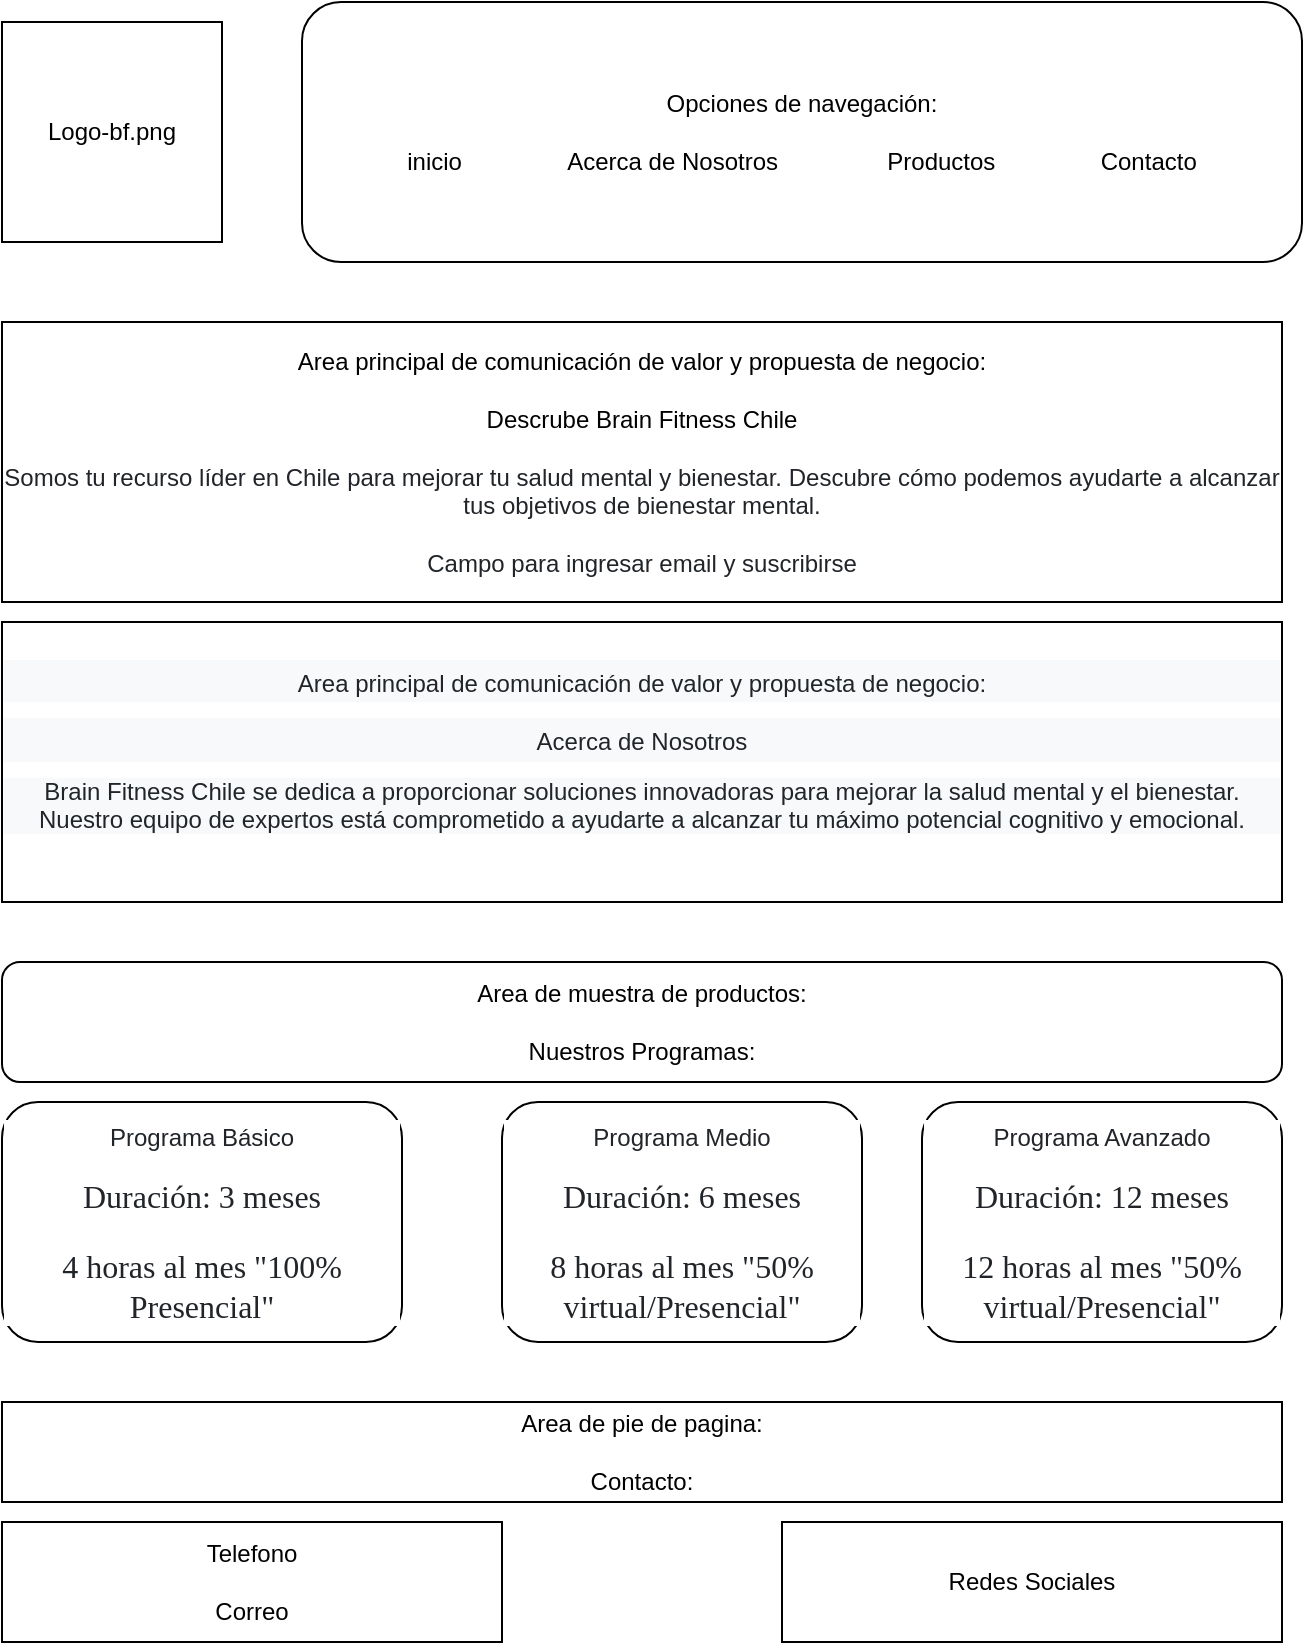<mxfile version="24.5.2" type="github">
  <diagram name="Página-1" id="jn-ORNVtszZKULnNqTWj">
    <mxGraphModel dx="880" dy="460" grid="1" gridSize="10" guides="1" tooltips="1" connect="1" arrows="1" fold="1" page="1" pageScale="1" pageWidth="827" pageHeight="1169" math="0" shadow="0">
      <root>
        <mxCell id="0" />
        <mxCell id="1" parent="0" />
        <mxCell id="xEo-t-RTd0jmAk8r5aBL-1" value="Logo-bf.png" style="whiteSpace=wrap;html=1;aspect=fixed;" parent="1" vertex="1">
          <mxGeometry x="70" y="40" width="110" height="110" as="geometry" />
        </mxCell>
        <mxCell id="L058bTAQJhaoWFD-E5Ay-2" value="Opciones de navegación:&lt;div&gt;&lt;br&gt;&lt;div&gt;inicio&lt;span style=&quot;white-space: pre;&quot;&gt;&#x9;&lt;/span&gt;&lt;span style=&quot;white-space: pre;&quot;&gt;&#x9;&lt;/span&gt;&lt;span style=&quot;background-color: initial;&quot;&gt;Acerca de Nosotros&lt;span style=&quot;white-space: pre;&quot;&gt;&#x9;&lt;/span&gt;&lt;span style=&quot;white-space: pre;&quot;&gt;&#x9;&lt;/span&gt;&lt;/span&gt;&lt;span style=&quot;background-color: initial;&quot;&gt;Productos&lt;span style=&quot;white-space: pre;&quot;&gt;&#x9;&lt;/span&gt;&lt;span style=&quot;white-space: pre;&quot;&gt;&#x9;&lt;/span&gt;&lt;/span&gt;&lt;span style=&quot;background-color: initial;&quot;&gt;Contacto&lt;/span&gt;&lt;/div&gt;&lt;/div&gt;" style="rounded=1;whiteSpace=wrap;html=1;" vertex="1" parent="1">
          <mxGeometry x="220" y="30" width="500" height="130" as="geometry" />
        </mxCell>
        <mxCell id="L058bTAQJhaoWFD-E5Ay-3" style="edgeStyle=orthogonalEdgeStyle;rounded=0;orthogonalLoop=1;jettySize=auto;html=1;exitX=0.5;exitY=1;exitDx=0;exitDy=0;" edge="1" parent="1" source="L058bTAQJhaoWFD-E5Ay-2" target="L058bTAQJhaoWFD-E5Ay-2">
          <mxGeometry relative="1" as="geometry" />
        </mxCell>
        <mxCell id="L058bTAQJhaoWFD-E5Ay-4" value="Area principal de comunicación de valor y propuesta de negocio:&lt;div&gt;&lt;br&gt;&lt;/div&gt;&lt;div&gt;Descrube Brain Fitness Chile&lt;/div&gt;&lt;div&gt;&lt;br&gt;&lt;/div&gt;&lt;div&gt;&lt;span style=&quot;color: rgb(33, 37, 41); background-color: rgb(255, 255, 255);&quot;&gt;&lt;font style=&quot;font-size: 12px;&quot; face=&quot;Helvetica&quot;&gt;Somos tu recurso líder en Chile para mejorar tu salud mental y bienestar. Descubre cómo podemos ayudarte a alcanzar tus objetivos de bienestar mental.&lt;/font&gt;&lt;/span&gt;&lt;br&gt;&lt;/div&gt;&lt;div&gt;&lt;span style=&quot;color: rgb(33, 37, 41); background-color: rgb(255, 255, 255);&quot;&gt;&lt;font style=&quot;font-size: 12px;&quot; face=&quot;Helvetica&quot;&gt;&lt;br&gt;&lt;/font&gt;&lt;/span&gt;&lt;/div&gt;&lt;div&gt;&lt;span style=&quot;color: rgb(33, 37, 41); background-color: rgb(255, 255, 255);&quot;&gt;&lt;font style=&quot;font-size: 12px;&quot; face=&quot;Helvetica&quot;&gt;Campo para ingresar email y suscribirse&lt;/font&gt;&lt;/span&gt;&lt;/div&gt;" style="rounded=0;whiteSpace=wrap;html=1;" vertex="1" parent="1">
          <mxGeometry x="70" y="190" width="640" height="140" as="geometry" />
        </mxCell>
        <mxCell id="L058bTAQJhaoWFD-E5Ay-5" value="&lt;h2 style=&quot;box-sizing: border-box; margin-top: 0px; margin-bottom: 0.5rem; font-weight: 500; line-height: 1.2; color: rgb(33, 37, 41); background-color: rgb(248, 249, 250);&quot; class=&quot;text-center&quot;&gt;&lt;font style=&quot;font-size: 12px;&quot;&gt;Area principal de comunicación de valor y propuesta de negocio:&lt;/font&gt;&lt;/h2&gt;&lt;h2 style=&quot;box-sizing: border-box; margin-top: 0px; margin-bottom: 0.5rem; font-weight: 500; line-height: 1.2; color: rgb(33, 37, 41); background-color: rgb(248, 249, 250);&quot; class=&quot;text-center&quot;&gt;&lt;font style=&quot;font-size: 12px;&quot;&gt;Acerca de Nosotros&lt;/font&gt;&lt;/h2&gt;&lt;p style=&quot;box-sizing: border-box; margin-top: 0px; margin-bottom: 1rem; color: rgb(33, 37, 41); background-color: rgb(248, 249, 250);&quot;&gt;&lt;font style=&quot;font-size: 12px;&quot;&gt;Brain Fitness Chile se dedica a proporcionar soluciones innovadoras para mejorar la salud mental y el bienestar. Nuestro equipo de expertos está comprometido a ayudarte a alcanzar tu máximo potencial cognitivo y emocional.&lt;/font&gt;&lt;/p&gt;" style="rounded=0;whiteSpace=wrap;html=1;align=center;" vertex="1" parent="1">
          <mxGeometry x="70" y="340" width="640" height="140" as="geometry" />
        </mxCell>
        <mxCell id="L058bTAQJhaoWFD-E5Ay-7" value="&lt;h3 style=&quot;box-sizing: border-box; margin-top: 0px; margin-bottom: 0.75rem; font-weight: 500; line-height: 1.2; color: rgb(33, 37, 41); background-color: rgb(255, 255, 255);&quot; class=&quot;card-title&quot;&gt;&lt;font face=&quot;Helvetica&quot; style=&quot;font-size: 12px;&quot;&gt;Programa Básico&lt;/font&gt;&lt;/h3&gt;&lt;p style=&quot;box-sizing: border-box; margin-top: 0px; margin-bottom: 1rem; color: rgb(33, 37, 41); background-color: rgb(255, 255, 255);&quot; class=&quot;card-text&quot;&gt;&lt;font face=&quot;E2wlKxi7Jj3HcnsVgRH9&quot; size=&quot;3&quot;&gt;Duración: 3 meses&lt;/font&gt;&lt;/p&gt;&lt;p style=&quot;box-sizing: border-box; margin-top: 0px; margin-bottom: 0px; color: rgb(33, 37, 41); background-color: rgb(255, 255, 255);&quot; class=&quot;card-text&quot;&gt;&lt;font face=&quot;E2wlKxi7Jj3HcnsVgRH9&quot; style=&quot;&quot; size=&quot;3&quot;&gt;4 horas al mes &quot;100% Presencial&quot;&lt;/font&gt;&lt;/p&gt;" style="rounded=1;whiteSpace=wrap;html=1;align=center;" vertex="1" parent="1">
          <mxGeometry x="70" y="580" width="200" height="120" as="geometry" />
        </mxCell>
        <mxCell id="L058bTAQJhaoWFD-E5Ay-8" value="&lt;h3 style=&quot;box-sizing: border-box; margin-top: 0px; margin-bottom: 0.75rem; font-weight: 500; line-height: 1.2; color: rgb(33, 37, 41); background-color: rgb(255, 255, 255);&quot; class=&quot;card-title&quot;&gt;&lt;font face=&quot;Helvetica&quot; style=&quot;font-size: 12px;&quot;&gt;Programa Medio&lt;/font&gt;&lt;/h3&gt;&lt;p style=&quot;box-sizing: border-box; margin-top: 0px; margin-bottom: 1rem; color: rgb(33, 37, 41); background-color: rgb(255, 255, 255);&quot; class=&quot;card-text&quot;&gt;&lt;font face=&quot;TS-EVK9Qb8AqfSO1WjKE&quot; size=&quot;3&quot;&gt;Duración: 6 meses&lt;/font&gt;&lt;/p&gt;&lt;p style=&quot;box-sizing: border-box; margin-top: 0px; margin-bottom: 0px; color: rgb(33, 37, 41); background-color: rgb(255, 255, 255);&quot; class=&quot;card-text&quot;&gt;&lt;font face=&quot;TS-EVK9Qb8AqfSO1WjKE&quot; style=&quot;&quot; size=&quot;3&quot;&gt;8 horas al mes &quot;50% virtual/Presencial&quot;&lt;/font&gt;&lt;/p&gt;" style="rounded=1;whiteSpace=wrap;html=1;align=center;" vertex="1" parent="1">
          <mxGeometry x="320" y="580" width="180" height="120" as="geometry" />
        </mxCell>
        <mxCell id="L058bTAQJhaoWFD-E5Ay-9" value="&lt;h3 style=&quot;box-sizing: border-box; margin-top: 0px; margin-bottom: 0.75rem; font-weight: 500; line-height: 1.2; color: rgb(33, 37, 41); background-color: rgb(255, 255, 255);&quot; class=&quot;card-title&quot;&gt;&lt;font style=&quot;font-size: 12px;&quot; face=&quot;Helvetica&quot;&gt;Programa Avanzado&lt;/font&gt;&lt;/h3&gt;&lt;p style=&quot;box-sizing: border-box; margin-top: 0px; margin-bottom: 1rem; color: rgb(33, 37, 41); background-color: rgb(255, 255, 255);&quot; class=&quot;card-text&quot;&gt;&lt;font size=&quot;3&quot; face=&quot;x3Ze08XFA25U2AFc7jCl&quot;&gt;Duración: 12 meses&lt;/font&gt;&lt;/p&gt;&lt;p style=&quot;box-sizing: border-box; margin-top: 0px; margin-bottom: 0px; color: rgb(33, 37, 41); background-color: rgb(255, 255, 255);&quot; class=&quot;card-text&quot;&gt;&lt;font size=&quot;3&quot; style=&quot;&quot; face=&quot;x3Ze08XFA25U2AFc7jCl&quot;&gt;12 horas al mes &quot;50% virtual/Presencial&quot;&lt;/font&gt;&lt;/p&gt;" style="rounded=1;whiteSpace=wrap;html=1;align=center;" vertex="1" parent="1">
          <mxGeometry x="530" y="580" width="180" height="120" as="geometry" />
        </mxCell>
        <mxCell id="L058bTAQJhaoWFD-E5Ay-10" value="Area de muestra de productos:&lt;div&gt;&lt;br&gt;&lt;/div&gt;&lt;div&gt;Nuestros Programas:&lt;/div&gt;" style="rounded=1;whiteSpace=wrap;html=1;" vertex="1" parent="1">
          <mxGeometry x="70" y="510" width="640" height="60" as="geometry" />
        </mxCell>
        <mxCell id="L058bTAQJhaoWFD-E5Ay-11" value="Area de pie de pagina:&lt;div&gt;&lt;br&gt;&lt;/div&gt;&lt;div&gt;Contacto:&lt;/div&gt;" style="rounded=0;whiteSpace=wrap;html=1;" vertex="1" parent="1">
          <mxGeometry x="70" y="730" width="640" height="50" as="geometry" />
        </mxCell>
        <mxCell id="L058bTAQJhaoWFD-E5Ay-12" value="Telefono&lt;div&gt;&lt;br&gt;&lt;/div&gt;&lt;div&gt;Correo&lt;/div&gt;" style="rounded=0;whiteSpace=wrap;html=1;" vertex="1" parent="1">
          <mxGeometry x="70" y="790" width="250" height="60" as="geometry" />
        </mxCell>
        <mxCell id="L058bTAQJhaoWFD-E5Ay-13" value="Redes Sociales" style="rounded=0;whiteSpace=wrap;html=1;" vertex="1" parent="1">
          <mxGeometry x="460" y="790" width="250" height="60" as="geometry" />
        </mxCell>
      </root>
    </mxGraphModel>
  </diagram>
</mxfile>
